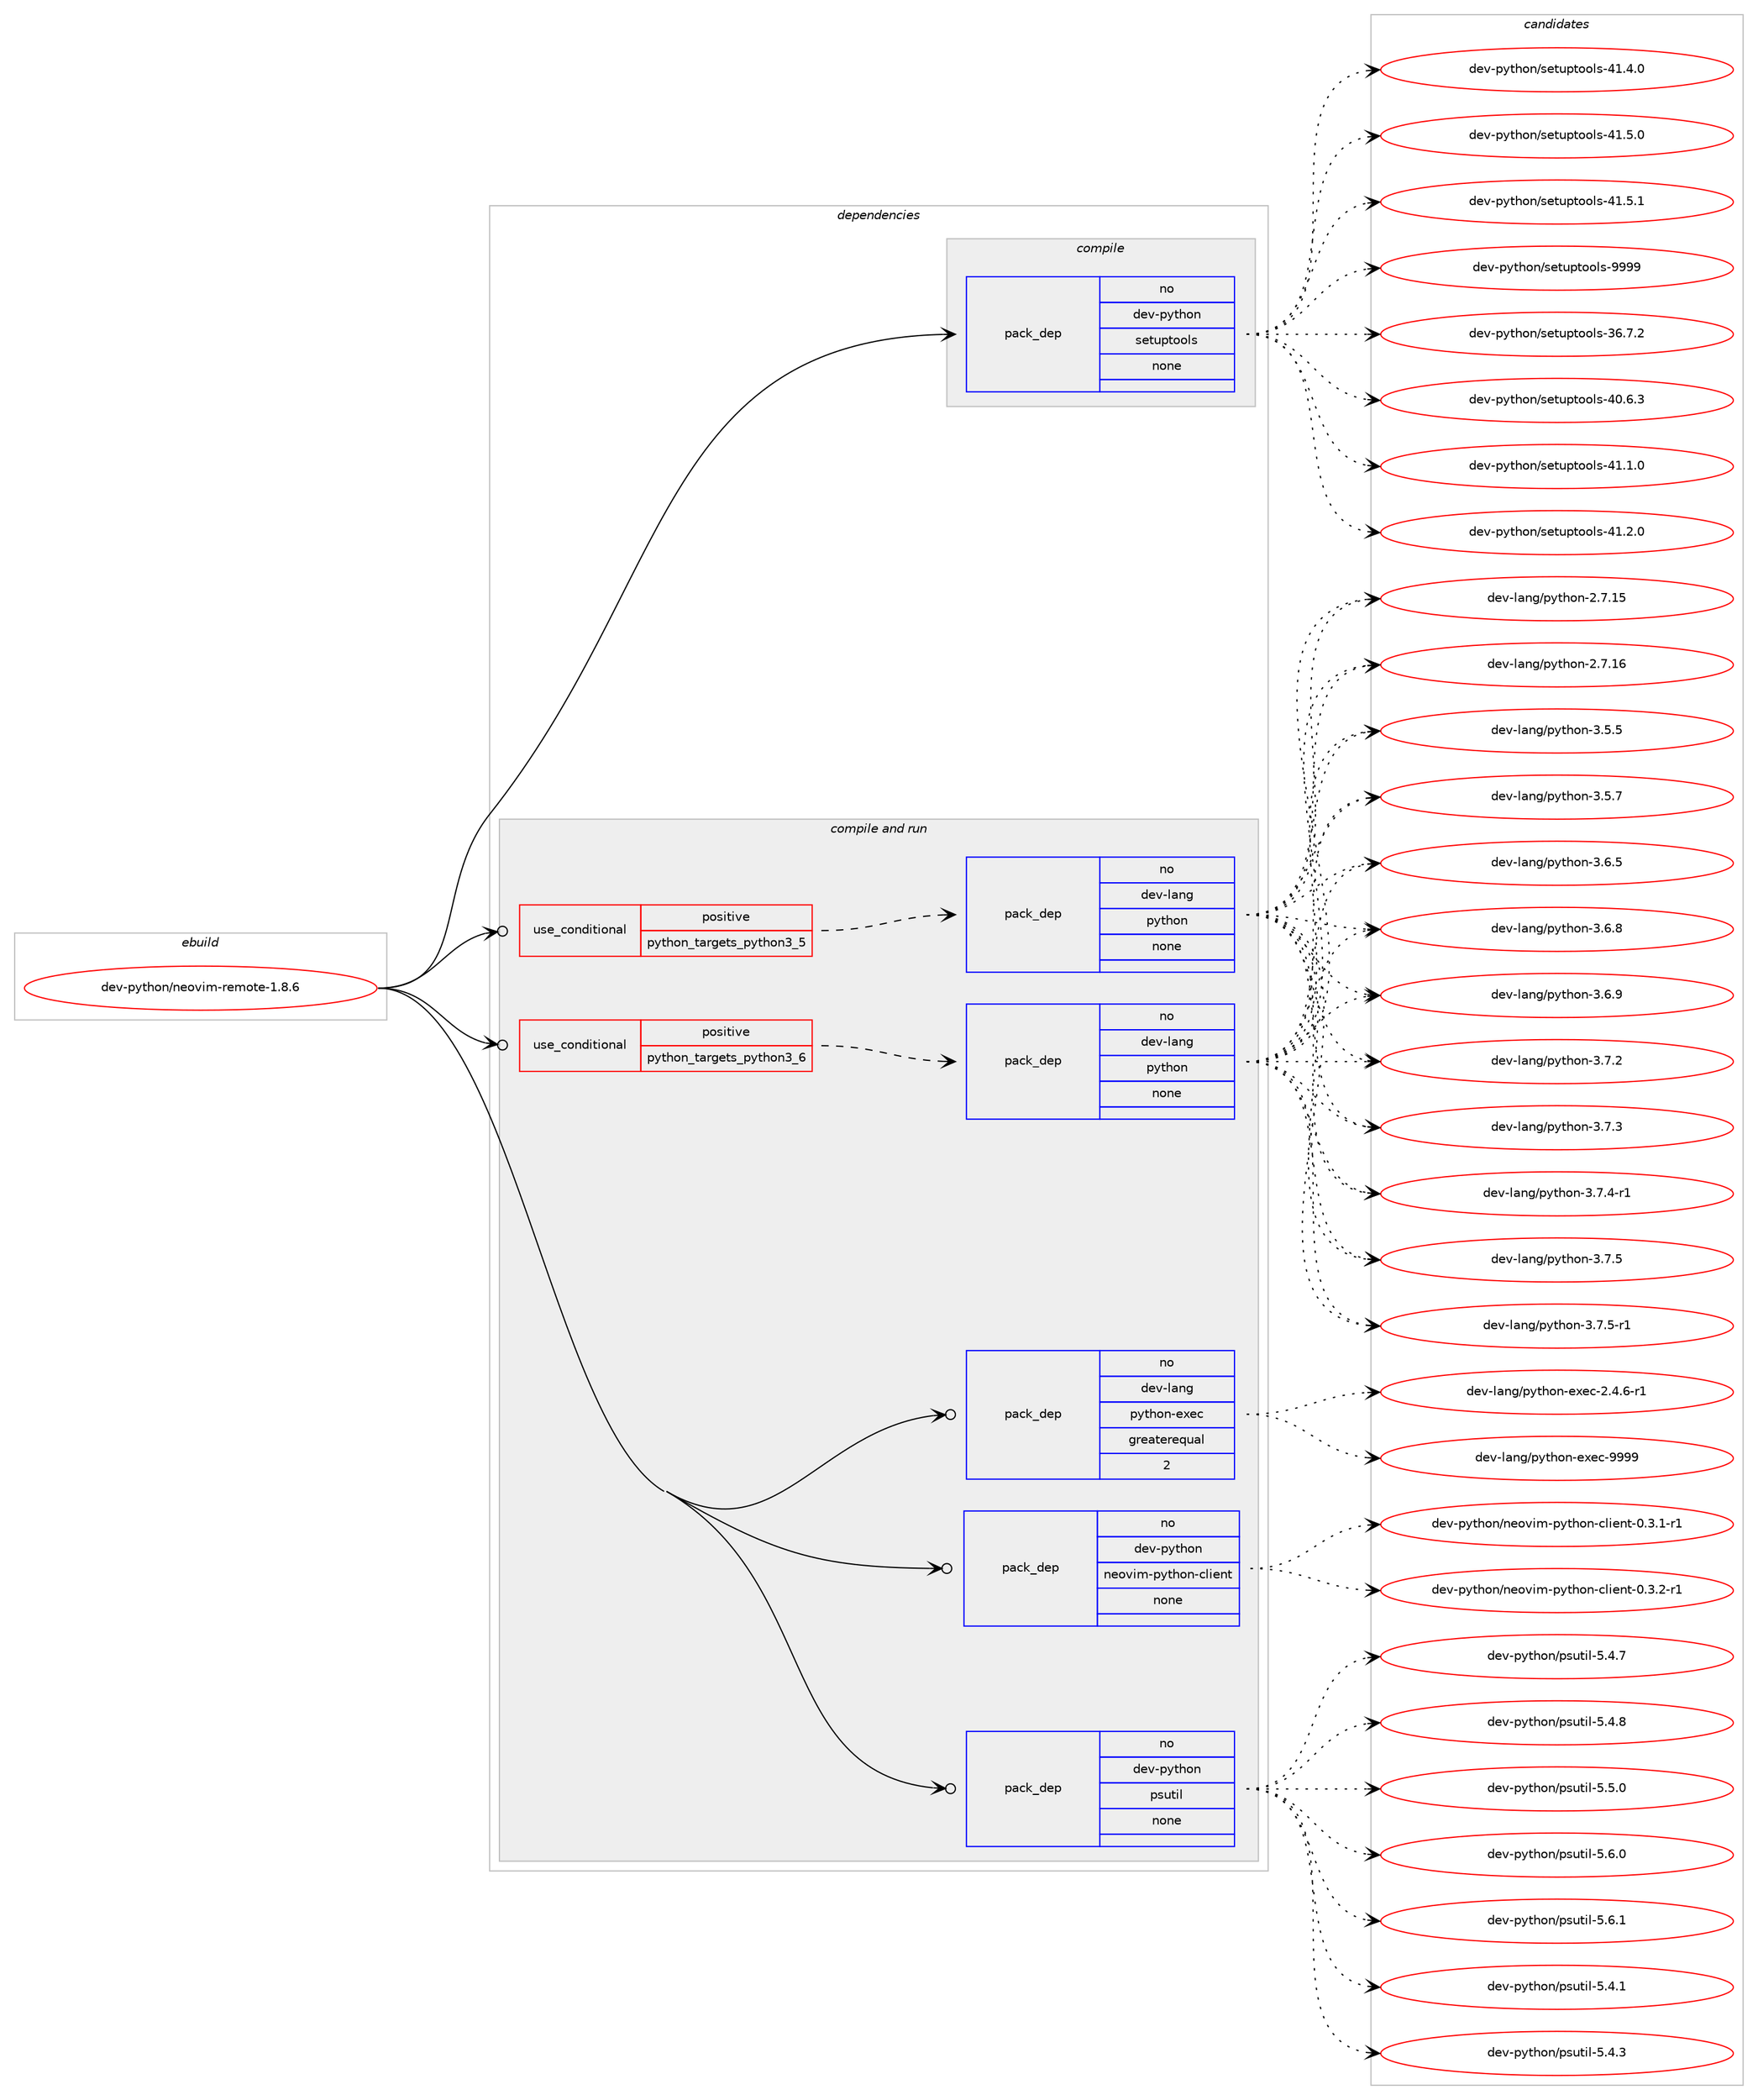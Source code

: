 digraph prolog {

# *************
# Graph options
# *************

newrank=true;
concentrate=true;
compound=true;
graph [rankdir=LR,fontname=Helvetica,fontsize=10,ranksep=1.5];#, ranksep=2.5, nodesep=0.2];
edge  [arrowhead=vee];
node  [fontname=Helvetica,fontsize=10];

# **********
# The ebuild
# **********

subgraph cluster_leftcol {
color=gray;
rank=same;
label=<<i>ebuild</i>>;
id [label="dev-python/neovim-remote-1.8.6", color=red, width=4, href="../dev-python/neovim-remote-1.8.6.svg"];
}

# ****************
# The dependencies
# ****************

subgraph cluster_midcol {
color=gray;
label=<<i>dependencies</i>>;
subgraph cluster_compile {
fillcolor="#eeeeee";
style=filled;
label=<<i>compile</i>>;
subgraph pack461389 {
dependency616199 [label=<<TABLE BORDER="0" CELLBORDER="1" CELLSPACING="0" CELLPADDING="4" WIDTH="220"><TR><TD ROWSPAN="6" CELLPADDING="30">pack_dep</TD></TR><TR><TD WIDTH="110">no</TD></TR><TR><TD>dev-python</TD></TR><TR><TD>setuptools</TD></TR><TR><TD>none</TD></TR><TR><TD></TD></TR></TABLE>>, shape=none, color=blue];
}
id:e -> dependency616199:w [weight=20,style="solid",arrowhead="vee"];
}
subgraph cluster_compileandrun {
fillcolor="#eeeeee";
style=filled;
label=<<i>compile and run</i>>;
subgraph cond143005 {
dependency616200 [label=<<TABLE BORDER="0" CELLBORDER="1" CELLSPACING="0" CELLPADDING="4"><TR><TD ROWSPAN="3" CELLPADDING="10">use_conditional</TD></TR><TR><TD>positive</TD></TR><TR><TD>python_targets_python3_5</TD></TR></TABLE>>, shape=none, color=red];
subgraph pack461390 {
dependency616201 [label=<<TABLE BORDER="0" CELLBORDER="1" CELLSPACING="0" CELLPADDING="4" WIDTH="220"><TR><TD ROWSPAN="6" CELLPADDING="30">pack_dep</TD></TR><TR><TD WIDTH="110">no</TD></TR><TR><TD>dev-lang</TD></TR><TR><TD>python</TD></TR><TR><TD>none</TD></TR><TR><TD></TD></TR></TABLE>>, shape=none, color=blue];
}
dependency616200:e -> dependency616201:w [weight=20,style="dashed",arrowhead="vee"];
}
id:e -> dependency616200:w [weight=20,style="solid",arrowhead="odotvee"];
subgraph cond143006 {
dependency616202 [label=<<TABLE BORDER="0" CELLBORDER="1" CELLSPACING="0" CELLPADDING="4"><TR><TD ROWSPAN="3" CELLPADDING="10">use_conditional</TD></TR><TR><TD>positive</TD></TR><TR><TD>python_targets_python3_6</TD></TR></TABLE>>, shape=none, color=red];
subgraph pack461391 {
dependency616203 [label=<<TABLE BORDER="0" CELLBORDER="1" CELLSPACING="0" CELLPADDING="4" WIDTH="220"><TR><TD ROWSPAN="6" CELLPADDING="30">pack_dep</TD></TR><TR><TD WIDTH="110">no</TD></TR><TR><TD>dev-lang</TD></TR><TR><TD>python</TD></TR><TR><TD>none</TD></TR><TR><TD></TD></TR></TABLE>>, shape=none, color=blue];
}
dependency616202:e -> dependency616203:w [weight=20,style="dashed",arrowhead="vee"];
}
id:e -> dependency616202:w [weight=20,style="solid",arrowhead="odotvee"];
subgraph pack461392 {
dependency616204 [label=<<TABLE BORDER="0" CELLBORDER="1" CELLSPACING="0" CELLPADDING="4" WIDTH="220"><TR><TD ROWSPAN="6" CELLPADDING="30">pack_dep</TD></TR><TR><TD WIDTH="110">no</TD></TR><TR><TD>dev-lang</TD></TR><TR><TD>python-exec</TD></TR><TR><TD>greaterequal</TD></TR><TR><TD>2</TD></TR></TABLE>>, shape=none, color=blue];
}
id:e -> dependency616204:w [weight=20,style="solid",arrowhead="odotvee"];
subgraph pack461393 {
dependency616205 [label=<<TABLE BORDER="0" CELLBORDER="1" CELLSPACING="0" CELLPADDING="4" WIDTH="220"><TR><TD ROWSPAN="6" CELLPADDING="30">pack_dep</TD></TR><TR><TD WIDTH="110">no</TD></TR><TR><TD>dev-python</TD></TR><TR><TD>neovim-python-client</TD></TR><TR><TD>none</TD></TR><TR><TD></TD></TR></TABLE>>, shape=none, color=blue];
}
id:e -> dependency616205:w [weight=20,style="solid",arrowhead="odotvee"];
subgraph pack461394 {
dependency616206 [label=<<TABLE BORDER="0" CELLBORDER="1" CELLSPACING="0" CELLPADDING="4" WIDTH="220"><TR><TD ROWSPAN="6" CELLPADDING="30">pack_dep</TD></TR><TR><TD WIDTH="110">no</TD></TR><TR><TD>dev-python</TD></TR><TR><TD>psutil</TD></TR><TR><TD>none</TD></TR><TR><TD></TD></TR></TABLE>>, shape=none, color=blue];
}
id:e -> dependency616206:w [weight=20,style="solid",arrowhead="odotvee"];
}
subgraph cluster_run {
fillcolor="#eeeeee";
style=filled;
label=<<i>run</i>>;
}
}

# **************
# The candidates
# **************

subgraph cluster_choices {
rank=same;
color=gray;
label=<<i>candidates</i>>;

subgraph choice461389 {
color=black;
nodesep=1;
choice100101118451121211161041111104711510111611711211611111110811545515446554650 [label="dev-python/setuptools-36.7.2", color=red, width=4,href="../dev-python/setuptools-36.7.2.svg"];
choice100101118451121211161041111104711510111611711211611111110811545524846544651 [label="dev-python/setuptools-40.6.3", color=red, width=4,href="../dev-python/setuptools-40.6.3.svg"];
choice100101118451121211161041111104711510111611711211611111110811545524946494648 [label="dev-python/setuptools-41.1.0", color=red, width=4,href="../dev-python/setuptools-41.1.0.svg"];
choice100101118451121211161041111104711510111611711211611111110811545524946504648 [label="dev-python/setuptools-41.2.0", color=red, width=4,href="../dev-python/setuptools-41.2.0.svg"];
choice100101118451121211161041111104711510111611711211611111110811545524946524648 [label="dev-python/setuptools-41.4.0", color=red, width=4,href="../dev-python/setuptools-41.4.0.svg"];
choice100101118451121211161041111104711510111611711211611111110811545524946534648 [label="dev-python/setuptools-41.5.0", color=red, width=4,href="../dev-python/setuptools-41.5.0.svg"];
choice100101118451121211161041111104711510111611711211611111110811545524946534649 [label="dev-python/setuptools-41.5.1", color=red, width=4,href="../dev-python/setuptools-41.5.1.svg"];
choice10010111845112121116104111110471151011161171121161111111081154557575757 [label="dev-python/setuptools-9999", color=red, width=4,href="../dev-python/setuptools-9999.svg"];
dependency616199:e -> choice100101118451121211161041111104711510111611711211611111110811545515446554650:w [style=dotted,weight="100"];
dependency616199:e -> choice100101118451121211161041111104711510111611711211611111110811545524846544651:w [style=dotted,weight="100"];
dependency616199:e -> choice100101118451121211161041111104711510111611711211611111110811545524946494648:w [style=dotted,weight="100"];
dependency616199:e -> choice100101118451121211161041111104711510111611711211611111110811545524946504648:w [style=dotted,weight="100"];
dependency616199:e -> choice100101118451121211161041111104711510111611711211611111110811545524946524648:w [style=dotted,weight="100"];
dependency616199:e -> choice100101118451121211161041111104711510111611711211611111110811545524946534648:w [style=dotted,weight="100"];
dependency616199:e -> choice100101118451121211161041111104711510111611711211611111110811545524946534649:w [style=dotted,weight="100"];
dependency616199:e -> choice10010111845112121116104111110471151011161171121161111111081154557575757:w [style=dotted,weight="100"];
}
subgraph choice461390 {
color=black;
nodesep=1;
choice10010111845108971101034711212111610411111045504655464953 [label="dev-lang/python-2.7.15", color=red, width=4,href="../dev-lang/python-2.7.15.svg"];
choice10010111845108971101034711212111610411111045504655464954 [label="dev-lang/python-2.7.16", color=red, width=4,href="../dev-lang/python-2.7.16.svg"];
choice100101118451089711010347112121116104111110455146534653 [label="dev-lang/python-3.5.5", color=red, width=4,href="../dev-lang/python-3.5.5.svg"];
choice100101118451089711010347112121116104111110455146534655 [label="dev-lang/python-3.5.7", color=red, width=4,href="../dev-lang/python-3.5.7.svg"];
choice100101118451089711010347112121116104111110455146544653 [label="dev-lang/python-3.6.5", color=red, width=4,href="../dev-lang/python-3.6.5.svg"];
choice100101118451089711010347112121116104111110455146544656 [label="dev-lang/python-3.6.8", color=red, width=4,href="../dev-lang/python-3.6.8.svg"];
choice100101118451089711010347112121116104111110455146544657 [label="dev-lang/python-3.6.9", color=red, width=4,href="../dev-lang/python-3.6.9.svg"];
choice100101118451089711010347112121116104111110455146554650 [label="dev-lang/python-3.7.2", color=red, width=4,href="../dev-lang/python-3.7.2.svg"];
choice100101118451089711010347112121116104111110455146554651 [label="dev-lang/python-3.7.3", color=red, width=4,href="../dev-lang/python-3.7.3.svg"];
choice1001011184510897110103471121211161041111104551465546524511449 [label="dev-lang/python-3.7.4-r1", color=red, width=4,href="../dev-lang/python-3.7.4-r1.svg"];
choice100101118451089711010347112121116104111110455146554653 [label="dev-lang/python-3.7.5", color=red, width=4,href="../dev-lang/python-3.7.5.svg"];
choice1001011184510897110103471121211161041111104551465546534511449 [label="dev-lang/python-3.7.5-r1", color=red, width=4,href="../dev-lang/python-3.7.5-r1.svg"];
dependency616201:e -> choice10010111845108971101034711212111610411111045504655464953:w [style=dotted,weight="100"];
dependency616201:e -> choice10010111845108971101034711212111610411111045504655464954:w [style=dotted,weight="100"];
dependency616201:e -> choice100101118451089711010347112121116104111110455146534653:w [style=dotted,weight="100"];
dependency616201:e -> choice100101118451089711010347112121116104111110455146534655:w [style=dotted,weight="100"];
dependency616201:e -> choice100101118451089711010347112121116104111110455146544653:w [style=dotted,weight="100"];
dependency616201:e -> choice100101118451089711010347112121116104111110455146544656:w [style=dotted,weight="100"];
dependency616201:e -> choice100101118451089711010347112121116104111110455146544657:w [style=dotted,weight="100"];
dependency616201:e -> choice100101118451089711010347112121116104111110455146554650:w [style=dotted,weight="100"];
dependency616201:e -> choice100101118451089711010347112121116104111110455146554651:w [style=dotted,weight="100"];
dependency616201:e -> choice1001011184510897110103471121211161041111104551465546524511449:w [style=dotted,weight="100"];
dependency616201:e -> choice100101118451089711010347112121116104111110455146554653:w [style=dotted,weight="100"];
dependency616201:e -> choice1001011184510897110103471121211161041111104551465546534511449:w [style=dotted,weight="100"];
}
subgraph choice461391 {
color=black;
nodesep=1;
choice10010111845108971101034711212111610411111045504655464953 [label="dev-lang/python-2.7.15", color=red, width=4,href="../dev-lang/python-2.7.15.svg"];
choice10010111845108971101034711212111610411111045504655464954 [label="dev-lang/python-2.7.16", color=red, width=4,href="../dev-lang/python-2.7.16.svg"];
choice100101118451089711010347112121116104111110455146534653 [label="dev-lang/python-3.5.5", color=red, width=4,href="../dev-lang/python-3.5.5.svg"];
choice100101118451089711010347112121116104111110455146534655 [label="dev-lang/python-3.5.7", color=red, width=4,href="../dev-lang/python-3.5.7.svg"];
choice100101118451089711010347112121116104111110455146544653 [label="dev-lang/python-3.6.5", color=red, width=4,href="../dev-lang/python-3.6.5.svg"];
choice100101118451089711010347112121116104111110455146544656 [label="dev-lang/python-3.6.8", color=red, width=4,href="../dev-lang/python-3.6.8.svg"];
choice100101118451089711010347112121116104111110455146544657 [label="dev-lang/python-3.6.9", color=red, width=4,href="../dev-lang/python-3.6.9.svg"];
choice100101118451089711010347112121116104111110455146554650 [label="dev-lang/python-3.7.2", color=red, width=4,href="../dev-lang/python-3.7.2.svg"];
choice100101118451089711010347112121116104111110455146554651 [label="dev-lang/python-3.7.3", color=red, width=4,href="../dev-lang/python-3.7.3.svg"];
choice1001011184510897110103471121211161041111104551465546524511449 [label="dev-lang/python-3.7.4-r1", color=red, width=4,href="../dev-lang/python-3.7.4-r1.svg"];
choice100101118451089711010347112121116104111110455146554653 [label="dev-lang/python-3.7.5", color=red, width=4,href="../dev-lang/python-3.7.5.svg"];
choice1001011184510897110103471121211161041111104551465546534511449 [label="dev-lang/python-3.7.5-r1", color=red, width=4,href="../dev-lang/python-3.7.5-r1.svg"];
dependency616203:e -> choice10010111845108971101034711212111610411111045504655464953:w [style=dotted,weight="100"];
dependency616203:e -> choice10010111845108971101034711212111610411111045504655464954:w [style=dotted,weight="100"];
dependency616203:e -> choice100101118451089711010347112121116104111110455146534653:w [style=dotted,weight="100"];
dependency616203:e -> choice100101118451089711010347112121116104111110455146534655:w [style=dotted,weight="100"];
dependency616203:e -> choice100101118451089711010347112121116104111110455146544653:w [style=dotted,weight="100"];
dependency616203:e -> choice100101118451089711010347112121116104111110455146544656:w [style=dotted,weight="100"];
dependency616203:e -> choice100101118451089711010347112121116104111110455146544657:w [style=dotted,weight="100"];
dependency616203:e -> choice100101118451089711010347112121116104111110455146554650:w [style=dotted,weight="100"];
dependency616203:e -> choice100101118451089711010347112121116104111110455146554651:w [style=dotted,weight="100"];
dependency616203:e -> choice1001011184510897110103471121211161041111104551465546524511449:w [style=dotted,weight="100"];
dependency616203:e -> choice100101118451089711010347112121116104111110455146554653:w [style=dotted,weight="100"];
dependency616203:e -> choice1001011184510897110103471121211161041111104551465546534511449:w [style=dotted,weight="100"];
}
subgraph choice461392 {
color=black;
nodesep=1;
choice10010111845108971101034711212111610411111045101120101994550465246544511449 [label="dev-lang/python-exec-2.4.6-r1", color=red, width=4,href="../dev-lang/python-exec-2.4.6-r1.svg"];
choice10010111845108971101034711212111610411111045101120101994557575757 [label="dev-lang/python-exec-9999", color=red, width=4,href="../dev-lang/python-exec-9999.svg"];
dependency616204:e -> choice10010111845108971101034711212111610411111045101120101994550465246544511449:w [style=dotted,weight="100"];
dependency616204:e -> choice10010111845108971101034711212111610411111045101120101994557575757:w [style=dotted,weight="100"];
}
subgraph choice461393 {
color=black;
nodesep=1;
choice10010111845112121116104111110471101011111181051094511212111610411111045991081051011101164548465146494511449 [label="dev-python/neovim-python-client-0.3.1-r1", color=red, width=4,href="../dev-python/neovim-python-client-0.3.1-r1.svg"];
choice10010111845112121116104111110471101011111181051094511212111610411111045991081051011101164548465146504511449 [label="dev-python/neovim-python-client-0.3.2-r1", color=red, width=4,href="../dev-python/neovim-python-client-0.3.2-r1.svg"];
dependency616205:e -> choice10010111845112121116104111110471101011111181051094511212111610411111045991081051011101164548465146494511449:w [style=dotted,weight="100"];
dependency616205:e -> choice10010111845112121116104111110471101011111181051094511212111610411111045991081051011101164548465146504511449:w [style=dotted,weight="100"];
}
subgraph choice461394 {
color=black;
nodesep=1;
choice1001011184511212111610411111047112115117116105108455346524649 [label="dev-python/psutil-5.4.1", color=red, width=4,href="../dev-python/psutil-5.4.1.svg"];
choice1001011184511212111610411111047112115117116105108455346524651 [label="dev-python/psutil-5.4.3", color=red, width=4,href="../dev-python/psutil-5.4.3.svg"];
choice1001011184511212111610411111047112115117116105108455346524655 [label="dev-python/psutil-5.4.7", color=red, width=4,href="../dev-python/psutil-5.4.7.svg"];
choice1001011184511212111610411111047112115117116105108455346524656 [label="dev-python/psutil-5.4.8", color=red, width=4,href="../dev-python/psutil-5.4.8.svg"];
choice1001011184511212111610411111047112115117116105108455346534648 [label="dev-python/psutil-5.5.0", color=red, width=4,href="../dev-python/psutil-5.5.0.svg"];
choice1001011184511212111610411111047112115117116105108455346544648 [label="dev-python/psutil-5.6.0", color=red, width=4,href="../dev-python/psutil-5.6.0.svg"];
choice1001011184511212111610411111047112115117116105108455346544649 [label="dev-python/psutil-5.6.1", color=red, width=4,href="../dev-python/psutil-5.6.1.svg"];
dependency616206:e -> choice1001011184511212111610411111047112115117116105108455346524649:w [style=dotted,weight="100"];
dependency616206:e -> choice1001011184511212111610411111047112115117116105108455346524651:w [style=dotted,weight="100"];
dependency616206:e -> choice1001011184511212111610411111047112115117116105108455346524655:w [style=dotted,weight="100"];
dependency616206:e -> choice1001011184511212111610411111047112115117116105108455346524656:w [style=dotted,weight="100"];
dependency616206:e -> choice1001011184511212111610411111047112115117116105108455346534648:w [style=dotted,weight="100"];
dependency616206:e -> choice1001011184511212111610411111047112115117116105108455346544648:w [style=dotted,weight="100"];
dependency616206:e -> choice1001011184511212111610411111047112115117116105108455346544649:w [style=dotted,weight="100"];
}
}

}
